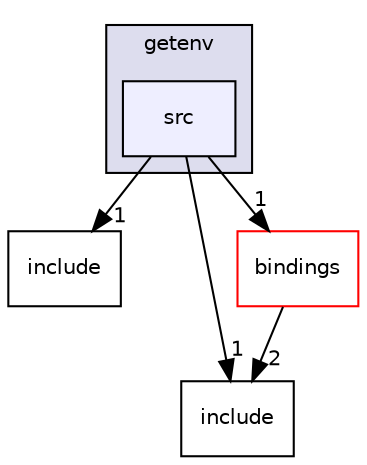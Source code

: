 digraph "src" {
  compound=true
  node [ fontsize="10", fontname="Helvetica"];
  edge [ labelfontsize="10", labelfontname="Helvetica"];
  subgraph clusterdir_8e679771a457ee9b5d252fc11bcf7555 {
    graph [ bgcolor="#ddddee", pencolor="black", label="getenv" fontname="Helvetica", fontsize="10", URL="dir_8e679771a457ee9b5d252fc11bcf7555.html"]
  dir_4c31ffae4034c67840555a18341aee2f [shape=box, label="src", style="filled", fillcolor="#eeeeff", pencolor="black", URL="dir_4c31ffae4034c67840555a18341aee2f.html"];
  }
  dir_b3be03689a98b59d7748b4624f8c59fd [shape=box label="include" URL="dir_b3be03689a98b59d7748b4624f8c59fd.html"];
  dir_b0856f6b0d80ccb263b2f415c91f9e17 [shape=box label="include" URL="dir_b0856f6b0d80ccb263b2f415c91f9e17.html"];
  dir_ea91a2a72b7cbbf988d2bd2cd1d23e49 [shape=box label="bindings" fillcolor="white" style="filled" color="red" URL="dir_ea91a2a72b7cbbf988d2bd2cd1d23e49.html"];
  dir_ea91a2a72b7cbbf988d2bd2cd1d23e49->dir_b0856f6b0d80ccb263b2f415c91f9e17 [headlabel="2", labeldistance=1.5 headhref="dir_000022_000025.html"];
  dir_4c31ffae4034c67840555a18341aee2f->dir_b3be03689a98b59d7748b4624f8c59fd [headlabel="1", labeldistance=1.5 headhref="dir_000021_000026.html"];
  dir_4c31ffae4034c67840555a18341aee2f->dir_b0856f6b0d80ccb263b2f415c91f9e17 [headlabel="1", labeldistance=1.5 headhref="dir_000021_000025.html"];
  dir_4c31ffae4034c67840555a18341aee2f->dir_ea91a2a72b7cbbf988d2bd2cd1d23e49 [headlabel="1", labeldistance=1.5 headhref="dir_000021_000022.html"];
}
